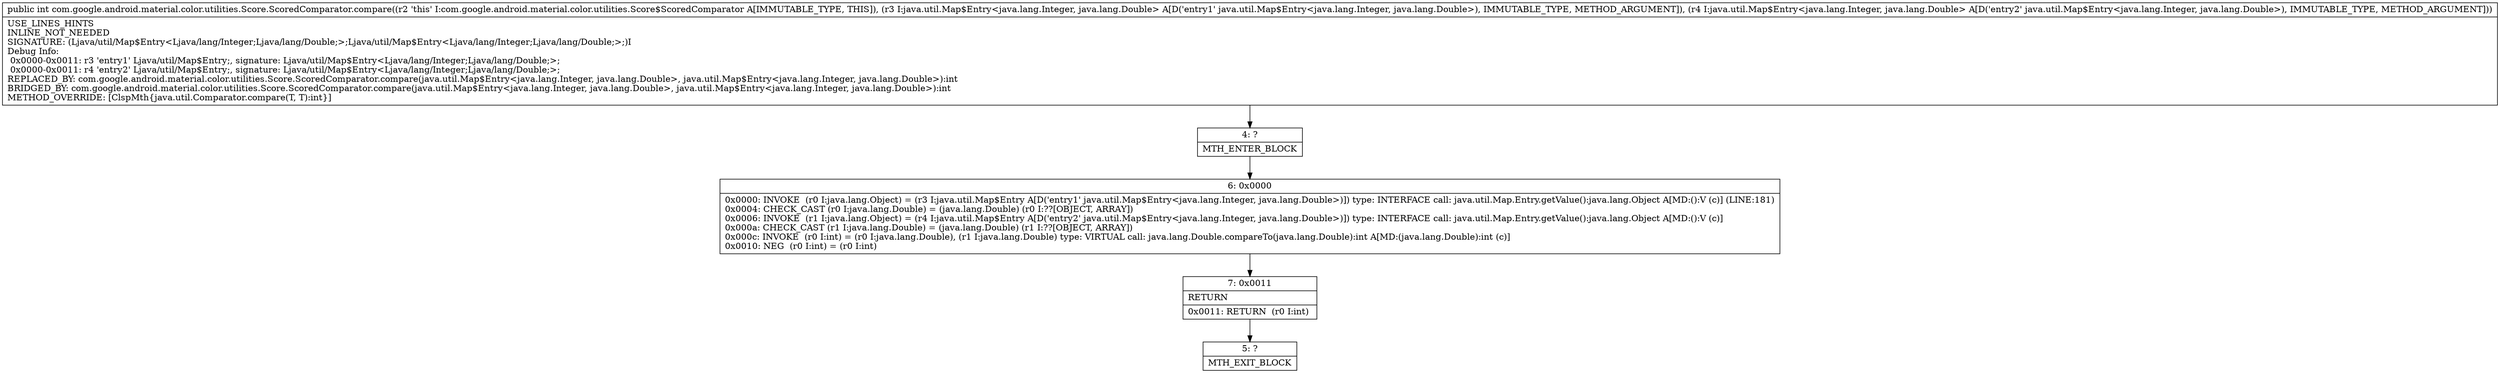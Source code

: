 digraph "CFG forcom.google.android.material.color.utilities.Score.ScoredComparator.compare(Ljava\/util\/Map$Entry;Ljava\/util\/Map$Entry;)I" {
Node_4 [shape=record,label="{4\:\ ?|MTH_ENTER_BLOCK\l}"];
Node_6 [shape=record,label="{6\:\ 0x0000|0x0000: INVOKE  (r0 I:java.lang.Object) = (r3 I:java.util.Map$Entry A[D('entry1' java.util.Map$Entry\<java.lang.Integer, java.lang.Double\>)]) type: INTERFACE call: java.util.Map.Entry.getValue():java.lang.Object A[MD:():V (c)] (LINE:181)\l0x0004: CHECK_CAST (r0 I:java.lang.Double) = (java.lang.Double) (r0 I:??[OBJECT, ARRAY]) \l0x0006: INVOKE  (r1 I:java.lang.Object) = (r4 I:java.util.Map$Entry A[D('entry2' java.util.Map$Entry\<java.lang.Integer, java.lang.Double\>)]) type: INTERFACE call: java.util.Map.Entry.getValue():java.lang.Object A[MD:():V (c)]\l0x000a: CHECK_CAST (r1 I:java.lang.Double) = (java.lang.Double) (r1 I:??[OBJECT, ARRAY]) \l0x000c: INVOKE  (r0 I:int) = (r0 I:java.lang.Double), (r1 I:java.lang.Double) type: VIRTUAL call: java.lang.Double.compareTo(java.lang.Double):int A[MD:(java.lang.Double):int (c)]\l0x0010: NEG  (r0 I:int) = (r0 I:int) \l}"];
Node_7 [shape=record,label="{7\:\ 0x0011|RETURN\l|0x0011: RETURN  (r0 I:int) \l}"];
Node_5 [shape=record,label="{5\:\ ?|MTH_EXIT_BLOCK\l}"];
MethodNode[shape=record,label="{public int com.google.android.material.color.utilities.Score.ScoredComparator.compare((r2 'this' I:com.google.android.material.color.utilities.Score$ScoredComparator A[IMMUTABLE_TYPE, THIS]), (r3 I:java.util.Map$Entry\<java.lang.Integer, java.lang.Double\> A[D('entry1' java.util.Map$Entry\<java.lang.Integer, java.lang.Double\>), IMMUTABLE_TYPE, METHOD_ARGUMENT]), (r4 I:java.util.Map$Entry\<java.lang.Integer, java.lang.Double\> A[D('entry2' java.util.Map$Entry\<java.lang.Integer, java.lang.Double\>), IMMUTABLE_TYPE, METHOD_ARGUMENT]))  | USE_LINES_HINTS\lINLINE_NOT_NEEDED\lSIGNATURE: (Ljava\/util\/Map$Entry\<Ljava\/lang\/Integer;Ljava\/lang\/Double;\>;Ljava\/util\/Map$Entry\<Ljava\/lang\/Integer;Ljava\/lang\/Double;\>;)I\lDebug Info:\l  0x0000\-0x0011: r3 'entry1' Ljava\/util\/Map$Entry;, signature: Ljava\/util\/Map$Entry\<Ljava\/lang\/Integer;Ljava\/lang\/Double;\>;\l  0x0000\-0x0011: r4 'entry2' Ljava\/util\/Map$Entry;, signature: Ljava\/util\/Map$Entry\<Ljava\/lang\/Integer;Ljava\/lang\/Double;\>;\lREPLACED_BY: com.google.android.material.color.utilities.Score.ScoredComparator.compare(java.util.Map$Entry\<java.lang.Integer, java.lang.Double\>, java.util.Map$Entry\<java.lang.Integer, java.lang.Double\>):int\lBRIDGED_BY: com.google.android.material.color.utilities.Score.ScoredComparator.compare(java.util.Map$Entry\<java.lang.Integer, java.lang.Double\>, java.util.Map$Entry\<java.lang.Integer, java.lang.Double\>):int\lMETHOD_OVERRIDE: [ClspMth\{java.util.Comparator.compare(T, T):int\}]\l}"];
MethodNode -> Node_4;Node_4 -> Node_6;
Node_6 -> Node_7;
Node_7 -> Node_5;
}

